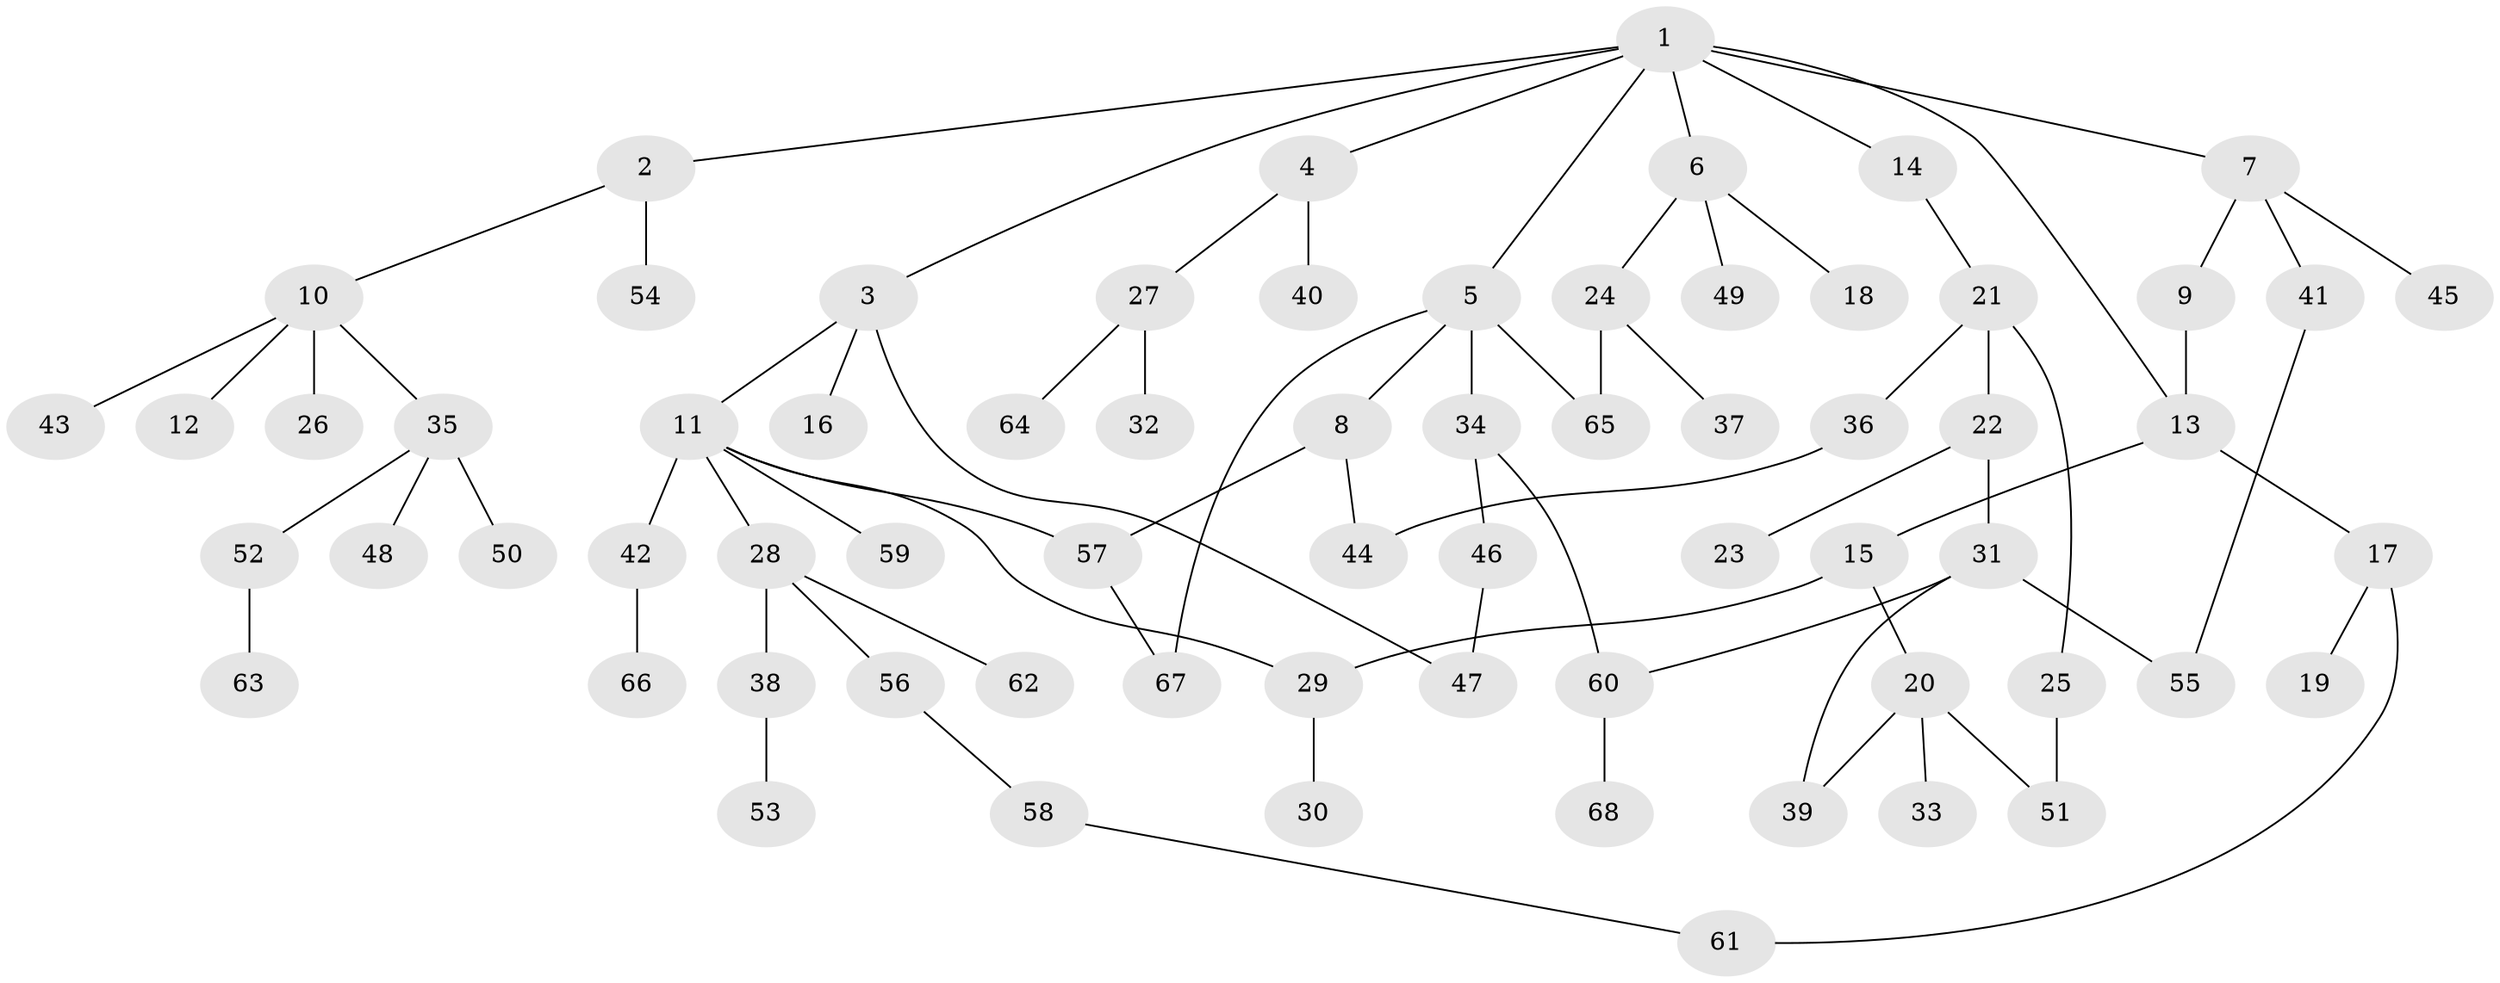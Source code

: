 // Generated by graph-tools (version 1.1) at 2025/01/03/09/25 03:01:06]
// undirected, 68 vertices, 79 edges
graph export_dot {
graph [start="1"]
  node [color=gray90,style=filled];
  1;
  2;
  3;
  4;
  5;
  6;
  7;
  8;
  9;
  10;
  11;
  12;
  13;
  14;
  15;
  16;
  17;
  18;
  19;
  20;
  21;
  22;
  23;
  24;
  25;
  26;
  27;
  28;
  29;
  30;
  31;
  32;
  33;
  34;
  35;
  36;
  37;
  38;
  39;
  40;
  41;
  42;
  43;
  44;
  45;
  46;
  47;
  48;
  49;
  50;
  51;
  52;
  53;
  54;
  55;
  56;
  57;
  58;
  59;
  60;
  61;
  62;
  63;
  64;
  65;
  66;
  67;
  68;
  1 -- 2;
  1 -- 3;
  1 -- 4;
  1 -- 5;
  1 -- 6;
  1 -- 7;
  1 -- 13;
  1 -- 14;
  2 -- 10;
  2 -- 54;
  3 -- 11;
  3 -- 16;
  3 -- 47;
  4 -- 27;
  4 -- 40;
  5 -- 8;
  5 -- 34;
  5 -- 67;
  5 -- 65;
  6 -- 18;
  6 -- 24;
  6 -- 49;
  7 -- 9;
  7 -- 41;
  7 -- 45;
  8 -- 57;
  8 -- 44;
  9 -- 13;
  10 -- 12;
  10 -- 26;
  10 -- 35;
  10 -- 43;
  11 -- 28;
  11 -- 29;
  11 -- 42;
  11 -- 57;
  11 -- 59;
  13 -- 15;
  13 -- 17;
  14 -- 21;
  15 -- 20;
  15 -- 29;
  17 -- 19;
  17 -- 61;
  20 -- 33;
  20 -- 39;
  20 -- 51;
  21 -- 22;
  21 -- 25;
  21 -- 36;
  22 -- 23;
  22 -- 31;
  24 -- 37;
  24 -- 65;
  25 -- 51;
  27 -- 32;
  27 -- 64;
  28 -- 38;
  28 -- 56;
  28 -- 62;
  29 -- 30;
  31 -- 39;
  31 -- 55;
  31 -- 60;
  34 -- 46;
  34 -- 60;
  35 -- 48;
  35 -- 50;
  35 -- 52;
  36 -- 44;
  38 -- 53;
  41 -- 55;
  42 -- 66;
  46 -- 47;
  52 -- 63;
  56 -- 58;
  57 -- 67;
  58 -- 61;
  60 -- 68;
}
